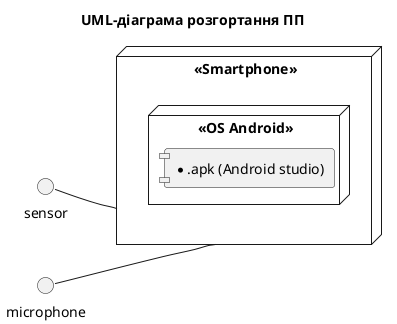 @startuml

title UML-діаграма розгортання ПП

left to right direction

skinparam componentStyle uml1

node "<<Smartphone>>" as smart {
	node "<<OS Android>>" {
		component [*.apk (Android studio)]
	}
}

interface sensor

interface microphone

microphone -- smart
sensor -- smart

@enduml
